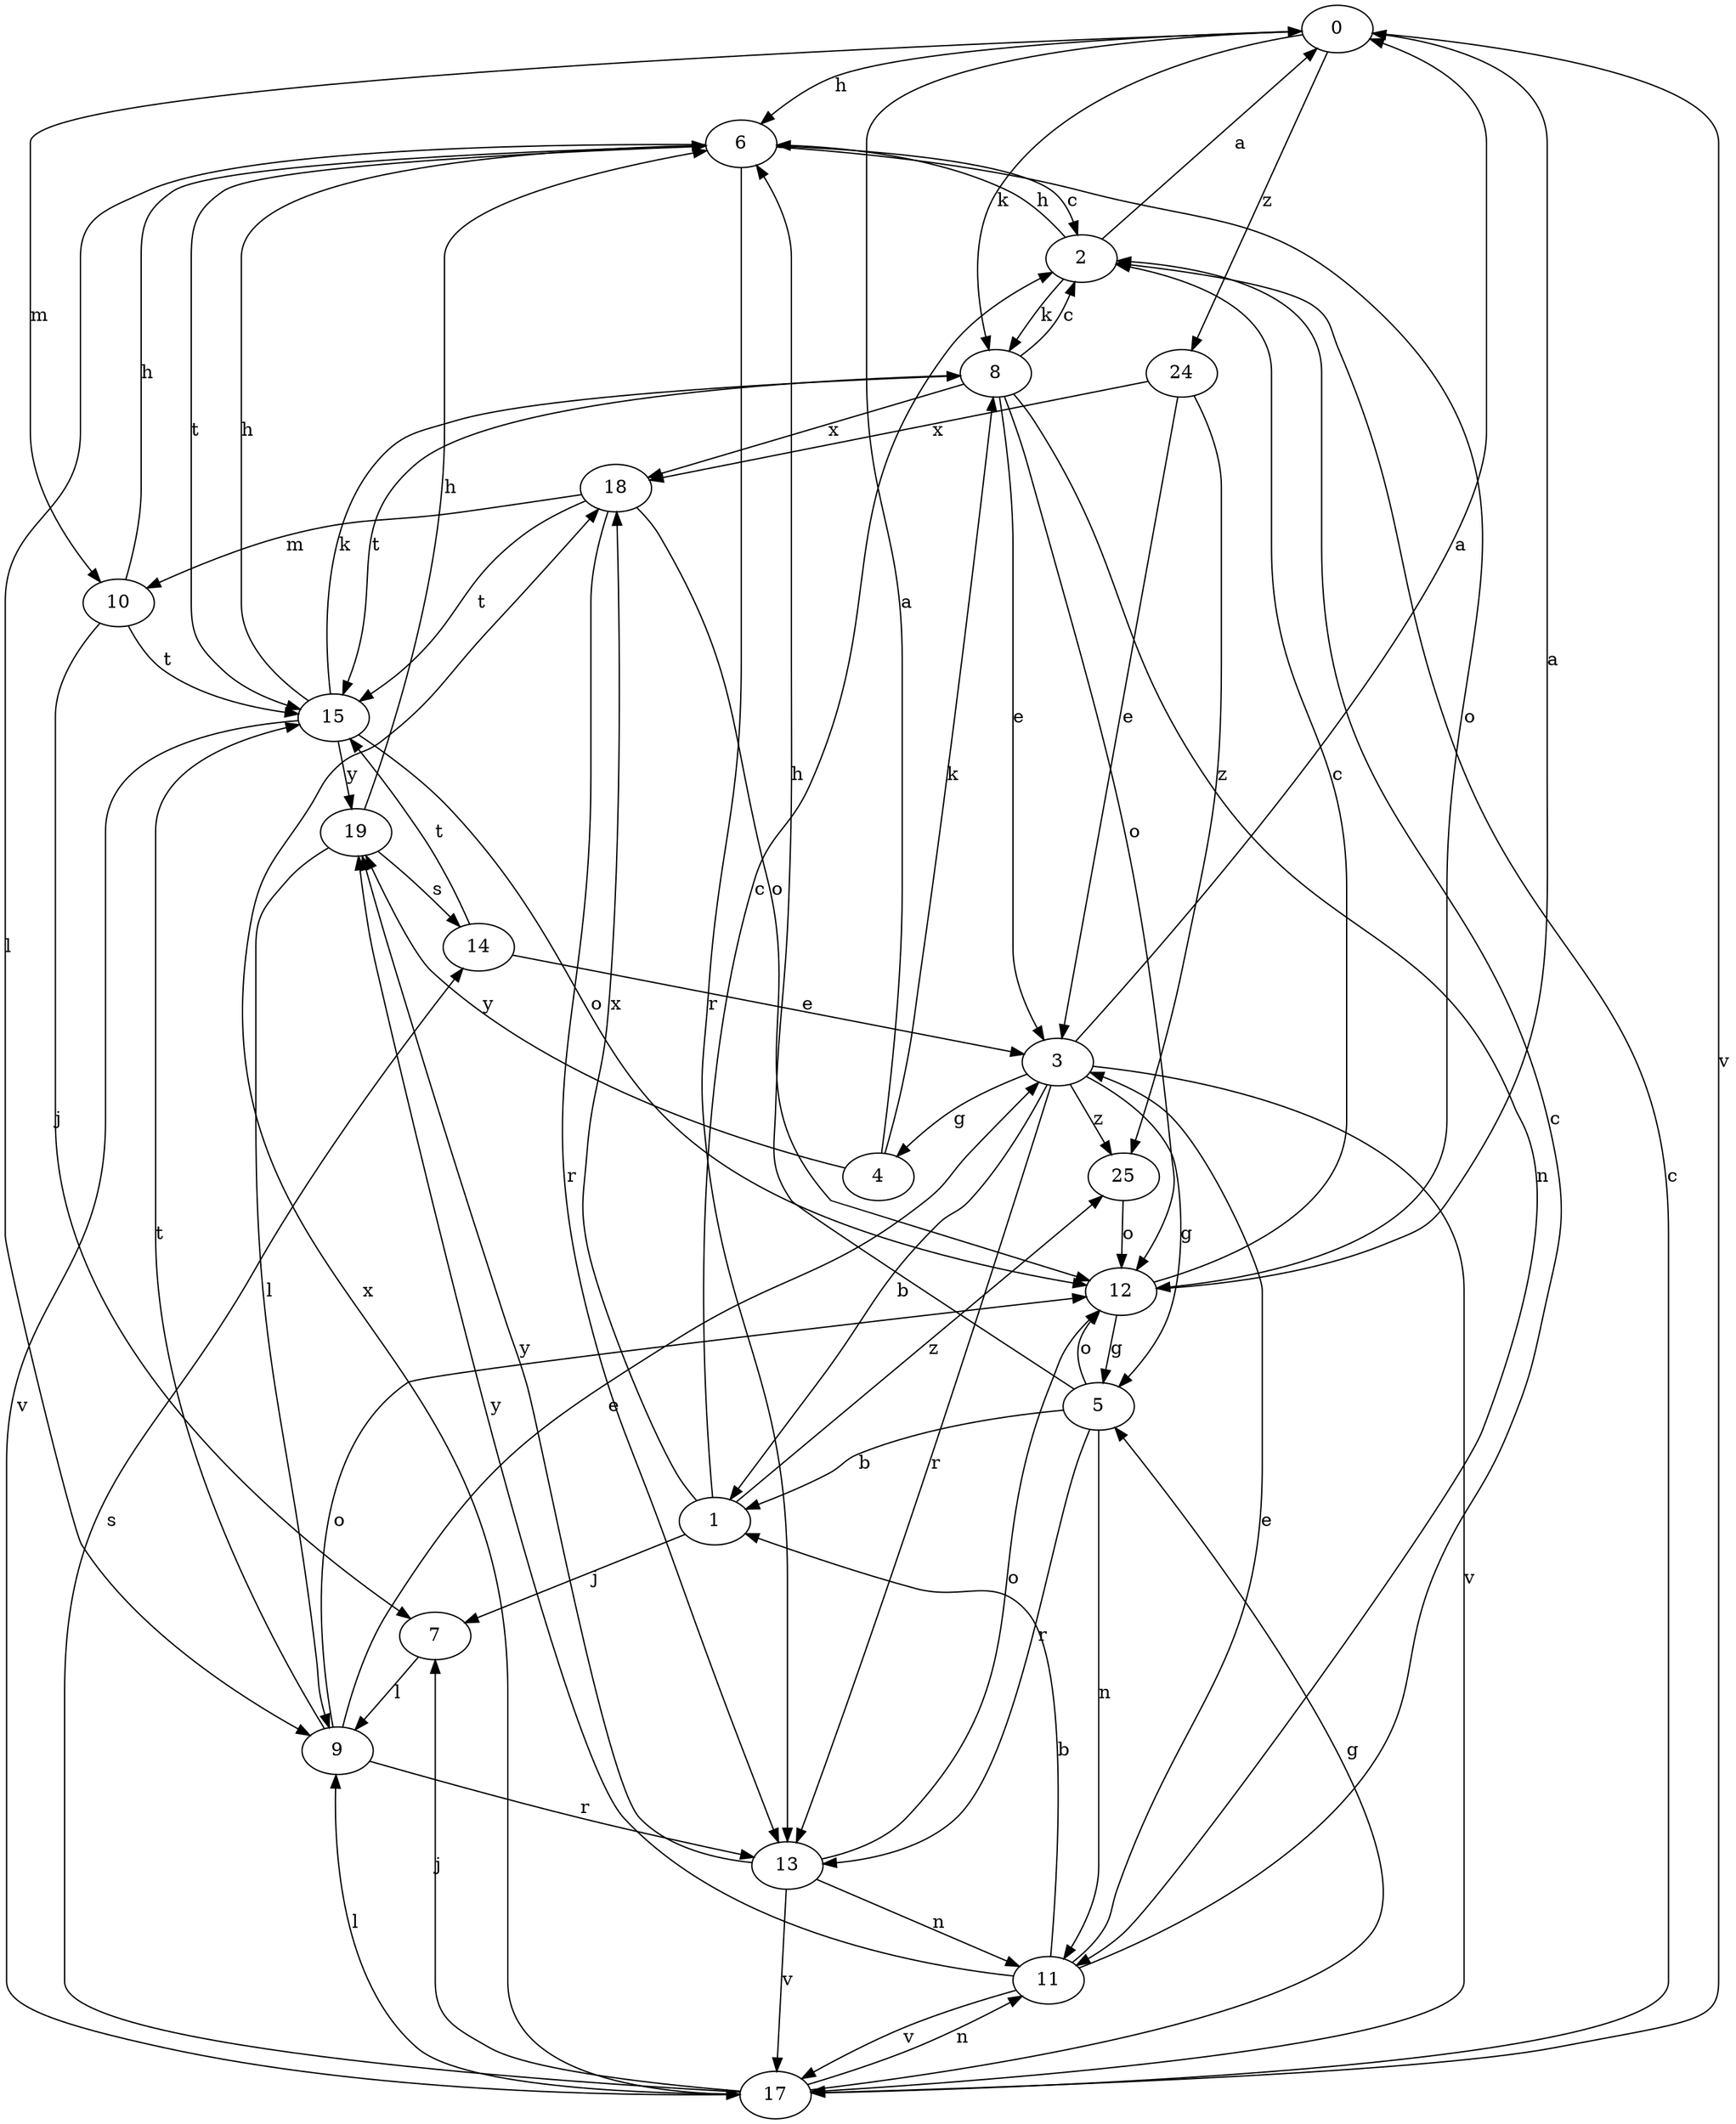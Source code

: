 strict digraph  {
0;
1;
2;
3;
4;
5;
6;
7;
8;
9;
10;
11;
12;
13;
14;
15;
17;
18;
19;
24;
25;
0 -> 6  [label=h];
0 -> 8  [label=k];
0 -> 10  [label=m];
0 -> 17  [label=v];
0 -> 24  [label=z];
1 -> 2  [label=c];
1 -> 7  [label=j];
1 -> 18  [label=x];
1 -> 25  [label=z];
2 -> 0  [label=a];
2 -> 6  [label=h];
2 -> 8  [label=k];
3 -> 0  [label=a];
3 -> 1  [label=b];
3 -> 4  [label=g];
3 -> 5  [label=g];
3 -> 13  [label=r];
3 -> 17  [label=v];
3 -> 25  [label=z];
4 -> 0  [label=a];
4 -> 8  [label=k];
4 -> 19  [label=y];
5 -> 1  [label=b];
5 -> 6  [label=h];
5 -> 11  [label=n];
5 -> 12  [label=o];
5 -> 13  [label=r];
6 -> 2  [label=c];
6 -> 9  [label=l];
6 -> 12  [label=o];
6 -> 13  [label=r];
6 -> 15  [label=t];
7 -> 9  [label=l];
8 -> 2  [label=c];
8 -> 3  [label=e];
8 -> 11  [label=n];
8 -> 12  [label=o];
8 -> 15  [label=t];
8 -> 18  [label=x];
9 -> 3  [label=e];
9 -> 12  [label=o];
9 -> 13  [label=r];
9 -> 15  [label=t];
10 -> 6  [label=h];
10 -> 7  [label=j];
10 -> 15  [label=t];
11 -> 1  [label=b];
11 -> 2  [label=c];
11 -> 3  [label=e];
11 -> 17  [label=v];
11 -> 19  [label=y];
12 -> 0  [label=a];
12 -> 2  [label=c];
12 -> 5  [label=g];
13 -> 11  [label=n];
13 -> 12  [label=o];
13 -> 17  [label=v];
13 -> 19  [label=y];
14 -> 3  [label=e];
14 -> 15  [label=t];
15 -> 6  [label=h];
15 -> 8  [label=k];
15 -> 12  [label=o];
15 -> 17  [label=v];
15 -> 19  [label=y];
17 -> 2  [label=c];
17 -> 5  [label=g];
17 -> 7  [label=j];
17 -> 9  [label=l];
17 -> 11  [label=n];
17 -> 14  [label=s];
17 -> 18  [label=x];
18 -> 10  [label=m];
18 -> 12  [label=o];
18 -> 13  [label=r];
18 -> 15  [label=t];
19 -> 6  [label=h];
19 -> 9  [label=l];
19 -> 14  [label=s];
24 -> 3  [label=e];
24 -> 18  [label=x];
24 -> 25  [label=z];
25 -> 12  [label=o];
}
